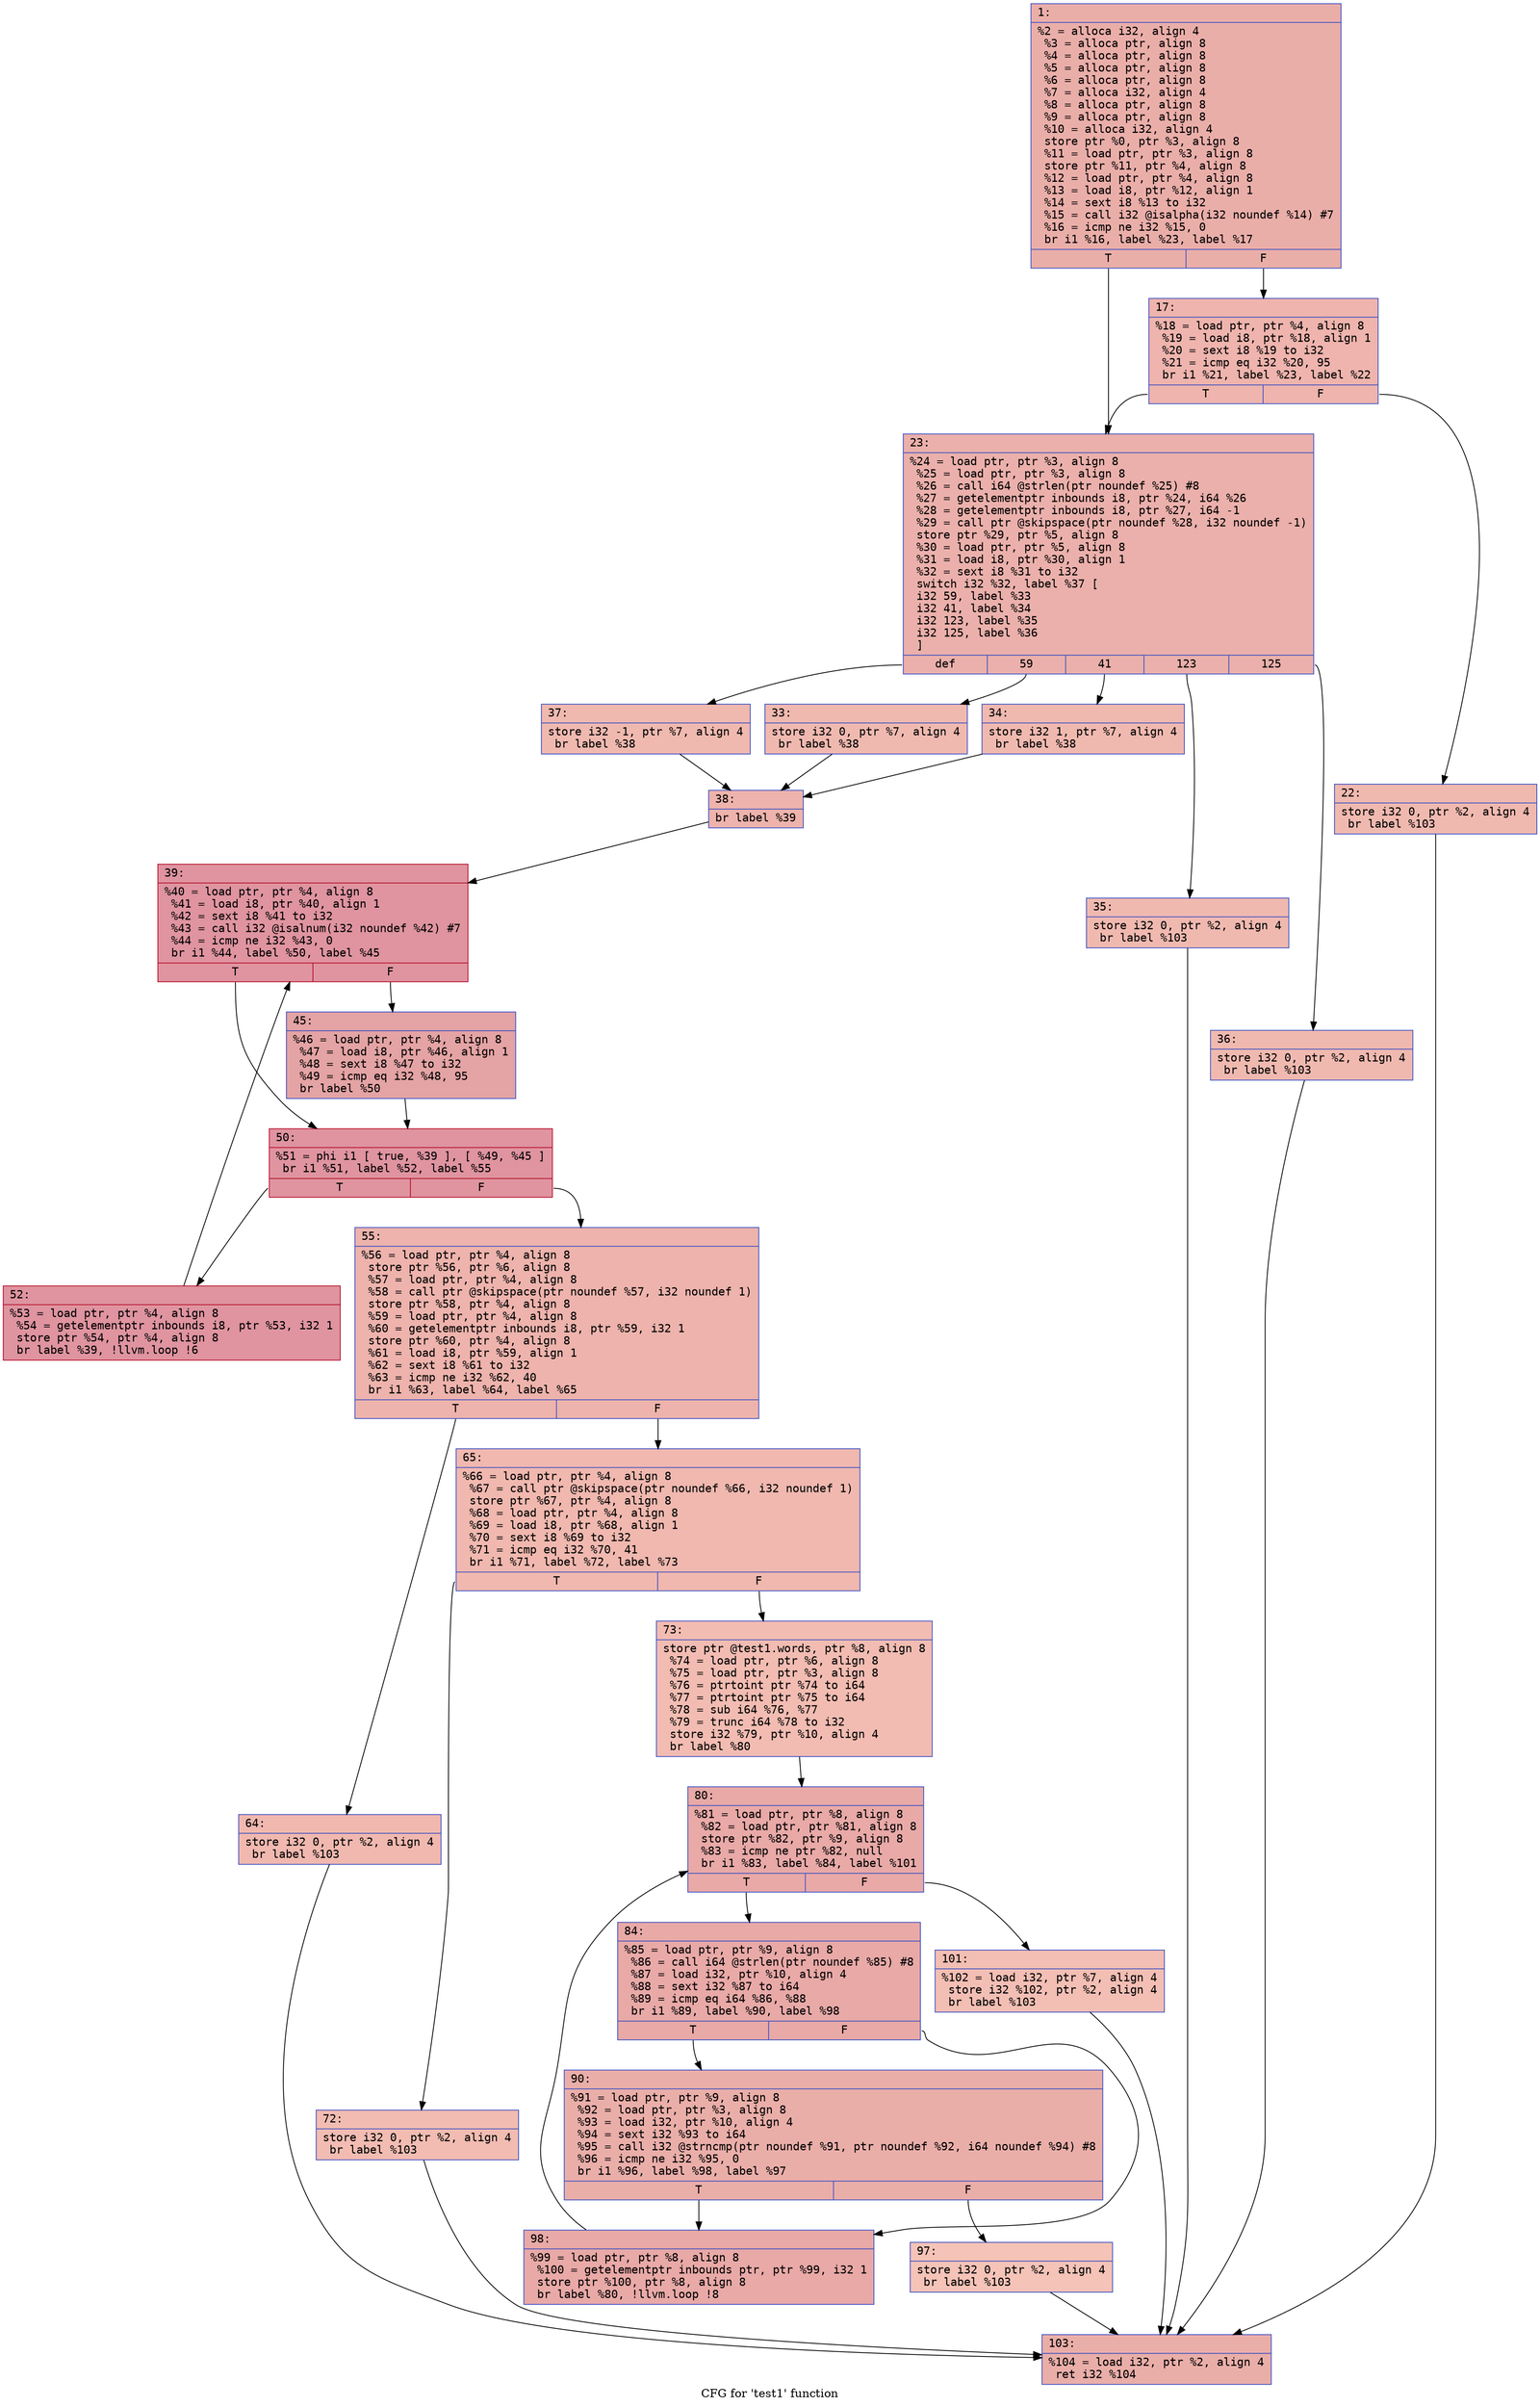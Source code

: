 digraph "CFG for 'test1' function" {
	label="CFG for 'test1' function";

	Node0x60000311adf0 [shape=record,color="#3d50c3ff", style=filled, fillcolor="#d0473d70" fontname="Courier",label="{1:\l|  %2 = alloca i32, align 4\l  %3 = alloca ptr, align 8\l  %4 = alloca ptr, align 8\l  %5 = alloca ptr, align 8\l  %6 = alloca ptr, align 8\l  %7 = alloca i32, align 4\l  %8 = alloca ptr, align 8\l  %9 = alloca ptr, align 8\l  %10 = alloca i32, align 4\l  store ptr %0, ptr %3, align 8\l  %11 = load ptr, ptr %3, align 8\l  store ptr %11, ptr %4, align 8\l  %12 = load ptr, ptr %4, align 8\l  %13 = load i8, ptr %12, align 1\l  %14 = sext i8 %13 to i32\l  %15 = call i32 @isalpha(i32 noundef %14) #7\l  %16 = icmp ne i32 %15, 0\l  br i1 %16, label %23, label %17\l|{<s0>T|<s1>F}}"];
	Node0x60000311adf0:s0 -> Node0x60000311aee0[tooltip="1 -> 23\nProbability 62.50%" ];
	Node0x60000311adf0:s1 -> Node0x60000311ae40[tooltip="1 -> 17\nProbability 37.50%" ];
	Node0x60000311ae40 [shape=record,color="#3d50c3ff", style=filled, fillcolor="#d8564670" fontname="Courier",label="{17:\l|  %18 = load ptr, ptr %4, align 8\l  %19 = load i8, ptr %18, align 1\l  %20 = sext i8 %19 to i32\l  %21 = icmp eq i32 %20, 95\l  br i1 %21, label %23, label %22\l|{<s0>T|<s1>F}}"];
	Node0x60000311ae40:s0 -> Node0x60000311aee0[tooltip="17 -> 23\nProbability 50.00%" ];
	Node0x60000311ae40:s1 -> Node0x60000311ae90[tooltip="17 -> 22\nProbability 50.00%" ];
	Node0x60000311ae90 [shape=record,color="#3d50c3ff", style=filled, fillcolor="#de614d70" fontname="Courier",label="{22:\l|  store i32 0, ptr %2, align 4\l  br label %103\l}"];
	Node0x60000311ae90 -> Node0x60000311b5c0[tooltip="22 -> 103\nProbability 100.00%" ];
	Node0x60000311aee0 [shape=record,color="#3d50c3ff", style=filled, fillcolor="#d24b4070" fontname="Courier",label="{23:\l|  %24 = load ptr, ptr %3, align 8\l  %25 = load ptr, ptr %3, align 8\l  %26 = call i64 @strlen(ptr noundef %25) #8\l  %27 = getelementptr inbounds i8, ptr %24, i64 %26\l  %28 = getelementptr inbounds i8, ptr %27, i64 -1\l  %29 = call ptr @skipspace(ptr noundef %28, i32 noundef -1)\l  store ptr %29, ptr %5, align 8\l  %30 = load ptr, ptr %5, align 8\l  %31 = load i8, ptr %30, align 1\l  %32 = sext i8 %31 to i32\l  switch i32 %32, label %37 [\l    i32 59, label %33\l    i32 41, label %34\l    i32 123, label %35\l    i32 125, label %36\l  ]\l|{<s0>def|<s1>59|<s2>41|<s3>123|<s4>125}}"];
	Node0x60000311aee0:s0 -> Node0x60000311b070[tooltip="23 -> 37\nProbability 20.00%" ];
	Node0x60000311aee0:s1 -> Node0x60000311af30[tooltip="23 -> 33\nProbability 20.00%" ];
	Node0x60000311aee0:s2 -> Node0x60000311af80[tooltip="23 -> 34\nProbability 20.00%" ];
	Node0x60000311aee0:s3 -> Node0x60000311afd0[tooltip="23 -> 35\nProbability 20.00%" ];
	Node0x60000311aee0:s4 -> Node0x60000311b020[tooltip="23 -> 36\nProbability 20.00%" ];
	Node0x60000311af30 [shape=record,color="#3d50c3ff", style=filled, fillcolor="#de614d70" fontname="Courier",label="{33:\l|  store i32 0, ptr %7, align 4\l  br label %38\l}"];
	Node0x60000311af30 -> Node0x60000311b0c0[tooltip="33 -> 38\nProbability 100.00%" ];
	Node0x60000311af80 [shape=record,color="#3d50c3ff", style=filled, fillcolor="#de614d70" fontname="Courier",label="{34:\l|  store i32 1, ptr %7, align 4\l  br label %38\l}"];
	Node0x60000311af80 -> Node0x60000311b0c0[tooltip="34 -> 38\nProbability 100.00%" ];
	Node0x60000311afd0 [shape=record,color="#3d50c3ff", style=filled, fillcolor="#de614d70" fontname="Courier",label="{35:\l|  store i32 0, ptr %2, align 4\l  br label %103\l}"];
	Node0x60000311afd0 -> Node0x60000311b5c0[tooltip="35 -> 103\nProbability 100.00%" ];
	Node0x60000311b020 [shape=record,color="#3d50c3ff", style=filled, fillcolor="#de614d70" fontname="Courier",label="{36:\l|  store i32 0, ptr %2, align 4\l  br label %103\l}"];
	Node0x60000311b020 -> Node0x60000311b5c0[tooltip="36 -> 103\nProbability 100.00%" ];
	Node0x60000311b070 [shape=record,color="#3d50c3ff", style=filled, fillcolor="#de614d70" fontname="Courier",label="{37:\l|  store i32 -1, ptr %7, align 4\l  br label %38\l}"];
	Node0x60000311b070 -> Node0x60000311b0c0[tooltip="37 -> 38\nProbability 100.00%" ];
	Node0x60000311b0c0 [shape=record,color="#3d50c3ff", style=filled, fillcolor="#d6524470" fontname="Courier",label="{38:\l|  br label %39\l}"];
	Node0x60000311b0c0 -> Node0x60000311b110[tooltip="38 -> 39\nProbability 100.00%" ];
	Node0x60000311b110 [shape=record,color="#b70d28ff", style=filled, fillcolor="#b70d2870" fontname="Courier",label="{39:\l|  %40 = load ptr, ptr %4, align 8\l  %41 = load i8, ptr %40, align 1\l  %42 = sext i8 %41 to i32\l  %43 = call i32 @isalnum(i32 noundef %42) #7\l  %44 = icmp ne i32 %43, 0\l  br i1 %44, label %50, label %45\l|{<s0>T|<s1>F}}"];
	Node0x60000311b110:s0 -> Node0x60000311b1b0[tooltip="39 -> 50\nProbability 62.50%" ];
	Node0x60000311b110:s1 -> Node0x60000311b160[tooltip="39 -> 45\nProbability 37.50%" ];
	Node0x60000311b160 [shape=record,color="#3d50c3ff", style=filled, fillcolor="#c32e3170" fontname="Courier",label="{45:\l|  %46 = load ptr, ptr %4, align 8\l  %47 = load i8, ptr %46, align 1\l  %48 = sext i8 %47 to i32\l  %49 = icmp eq i32 %48, 95\l  br label %50\l}"];
	Node0x60000311b160 -> Node0x60000311b1b0[tooltip="45 -> 50\nProbability 100.00%" ];
	Node0x60000311b1b0 [shape=record,color="#b70d28ff", style=filled, fillcolor="#b70d2870" fontname="Courier",label="{50:\l|  %51 = phi i1 [ true, %39 ], [ %49, %45 ]\l  br i1 %51, label %52, label %55\l|{<s0>T|<s1>F}}"];
	Node0x60000311b1b0:s0 -> Node0x60000311b200[tooltip="50 -> 52\nProbability 96.88%" ];
	Node0x60000311b1b0:s1 -> Node0x60000311b250[tooltip="50 -> 55\nProbability 3.12%" ];
	Node0x60000311b200 [shape=record,color="#b70d28ff", style=filled, fillcolor="#b70d2870" fontname="Courier",label="{52:\l|  %53 = load ptr, ptr %4, align 8\l  %54 = getelementptr inbounds i8, ptr %53, i32 1\l  store ptr %54, ptr %4, align 8\l  br label %39, !llvm.loop !6\l}"];
	Node0x60000311b200 -> Node0x60000311b110[tooltip="52 -> 39\nProbability 100.00%" ];
	Node0x60000311b250 [shape=record,color="#3d50c3ff", style=filled, fillcolor="#d6524470" fontname="Courier",label="{55:\l|  %56 = load ptr, ptr %4, align 8\l  store ptr %56, ptr %6, align 8\l  %57 = load ptr, ptr %4, align 8\l  %58 = call ptr @skipspace(ptr noundef %57, i32 noundef 1)\l  store ptr %58, ptr %4, align 8\l  %59 = load ptr, ptr %4, align 8\l  %60 = getelementptr inbounds i8, ptr %59, i32 1\l  store ptr %60, ptr %4, align 8\l  %61 = load i8, ptr %59, align 1\l  %62 = sext i8 %61 to i32\l  %63 = icmp ne i32 %62, 40\l  br i1 %63, label %64, label %65\l|{<s0>T|<s1>F}}"];
	Node0x60000311b250:s0 -> Node0x60000311b2a0[tooltip="55 -> 64\nProbability 50.00%" ];
	Node0x60000311b250:s1 -> Node0x60000311b2f0[tooltip="55 -> 65\nProbability 50.00%" ];
	Node0x60000311b2a0 [shape=record,color="#3d50c3ff", style=filled, fillcolor="#dc5d4a70" fontname="Courier",label="{64:\l|  store i32 0, ptr %2, align 4\l  br label %103\l}"];
	Node0x60000311b2a0 -> Node0x60000311b5c0[tooltip="64 -> 103\nProbability 100.00%" ];
	Node0x60000311b2f0 [shape=record,color="#3d50c3ff", style=filled, fillcolor="#dc5d4a70" fontname="Courier",label="{65:\l|  %66 = load ptr, ptr %4, align 8\l  %67 = call ptr @skipspace(ptr noundef %66, i32 noundef 1)\l  store ptr %67, ptr %4, align 8\l  %68 = load ptr, ptr %4, align 8\l  %69 = load i8, ptr %68, align 1\l  %70 = sext i8 %69 to i32\l  %71 = icmp eq i32 %70, 41\l  br i1 %71, label %72, label %73\l|{<s0>T|<s1>F}}"];
	Node0x60000311b2f0:s0 -> Node0x60000311b340[tooltip="65 -> 72\nProbability 50.00%" ];
	Node0x60000311b2f0:s1 -> Node0x60000311b390[tooltip="65 -> 73\nProbability 50.00%" ];
	Node0x60000311b340 [shape=record,color="#3d50c3ff", style=filled, fillcolor="#e1675170" fontname="Courier",label="{72:\l|  store i32 0, ptr %2, align 4\l  br label %103\l}"];
	Node0x60000311b340 -> Node0x60000311b5c0[tooltip="72 -> 103\nProbability 100.00%" ];
	Node0x60000311b390 [shape=record,color="#3d50c3ff", style=filled, fillcolor="#e1675170" fontname="Courier",label="{73:\l|  store ptr @test1.words, ptr %8, align 8\l  %74 = load ptr, ptr %6, align 8\l  %75 = load ptr, ptr %3, align 8\l  %76 = ptrtoint ptr %74 to i64\l  %77 = ptrtoint ptr %75 to i64\l  %78 = sub i64 %76, %77\l  %79 = trunc i64 %78 to i32\l  store i32 %79, ptr %10, align 4\l  br label %80\l}"];
	Node0x60000311b390 -> Node0x60000311b3e0[tooltip="73 -> 80\nProbability 100.00%" ];
	Node0x60000311b3e0 [shape=record,color="#3d50c3ff", style=filled, fillcolor="#ca3b3770" fontname="Courier",label="{80:\l|  %81 = load ptr, ptr %8, align 8\l  %82 = load ptr, ptr %81, align 8\l  store ptr %82, ptr %9, align 8\l  %83 = icmp ne ptr %82, null\l  br i1 %83, label %84, label %101\l|{<s0>T|<s1>F}}"];
	Node0x60000311b3e0:s0 -> Node0x60000311b430[tooltip="80 -> 84\nProbability 96.88%" ];
	Node0x60000311b3e0:s1 -> Node0x60000311b570[tooltip="80 -> 101\nProbability 3.12%" ];
	Node0x60000311b430 [shape=record,color="#3d50c3ff", style=filled, fillcolor="#ca3b3770" fontname="Courier",label="{84:\l|  %85 = load ptr, ptr %9, align 8\l  %86 = call i64 @strlen(ptr noundef %85) #8\l  %87 = load i32, ptr %10, align 4\l  %88 = sext i32 %87 to i64\l  %89 = icmp eq i64 %86, %88\l  br i1 %89, label %90, label %98\l|{<s0>T|<s1>F}}"];
	Node0x60000311b430:s0 -> Node0x60000311b480[tooltip="84 -> 90\nProbability 50.00%" ];
	Node0x60000311b430:s1 -> Node0x60000311b520[tooltip="84 -> 98\nProbability 50.00%" ];
	Node0x60000311b480 [shape=record,color="#3d50c3ff", style=filled, fillcolor="#d0473d70" fontname="Courier",label="{90:\l|  %91 = load ptr, ptr %9, align 8\l  %92 = load ptr, ptr %3, align 8\l  %93 = load i32, ptr %10, align 4\l  %94 = sext i32 %93 to i64\l  %95 = call i32 @strncmp(ptr noundef %91, ptr noundef %92, i64 noundef %94) #8\l  %96 = icmp ne i32 %95, 0\l  br i1 %96, label %98, label %97\l|{<s0>T|<s1>F}}"];
	Node0x60000311b480:s0 -> Node0x60000311b520[tooltip="90 -> 98\nProbability 96.88%" ];
	Node0x60000311b480:s1 -> Node0x60000311b4d0[tooltip="90 -> 97\nProbability 3.12%" ];
	Node0x60000311b4d0 [shape=record,color="#3d50c3ff", style=filled, fillcolor="#e8765c70" fontname="Courier",label="{97:\l|  store i32 0, ptr %2, align 4\l  br label %103\l}"];
	Node0x60000311b4d0 -> Node0x60000311b5c0[tooltip="97 -> 103\nProbability 100.00%" ];
	Node0x60000311b520 [shape=record,color="#3d50c3ff", style=filled, fillcolor="#ca3b3770" fontname="Courier",label="{98:\l|  %99 = load ptr, ptr %8, align 8\l  %100 = getelementptr inbounds ptr, ptr %99, i32 1\l  store ptr %100, ptr %8, align 8\l  br label %80, !llvm.loop !8\l}"];
	Node0x60000311b520 -> Node0x60000311b3e0[tooltip="98 -> 80\nProbability 100.00%" ];
	Node0x60000311b570 [shape=record,color="#3d50c3ff", style=filled, fillcolor="#e36c5570" fontname="Courier",label="{101:\l|  %102 = load i32, ptr %7, align 4\l  store i32 %102, ptr %2, align 4\l  br label %103\l}"];
	Node0x60000311b570 -> Node0x60000311b5c0[tooltip="101 -> 103\nProbability 100.00%" ];
	Node0x60000311b5c0 [shape=record,color="#3d50c3ff", style=filled, fillcolor="#d0473d70" fontname="Courier",label="{103:\l|  %104 = load i32, ptr %2, align 4\l  ret i32 %104\l}"];
}
